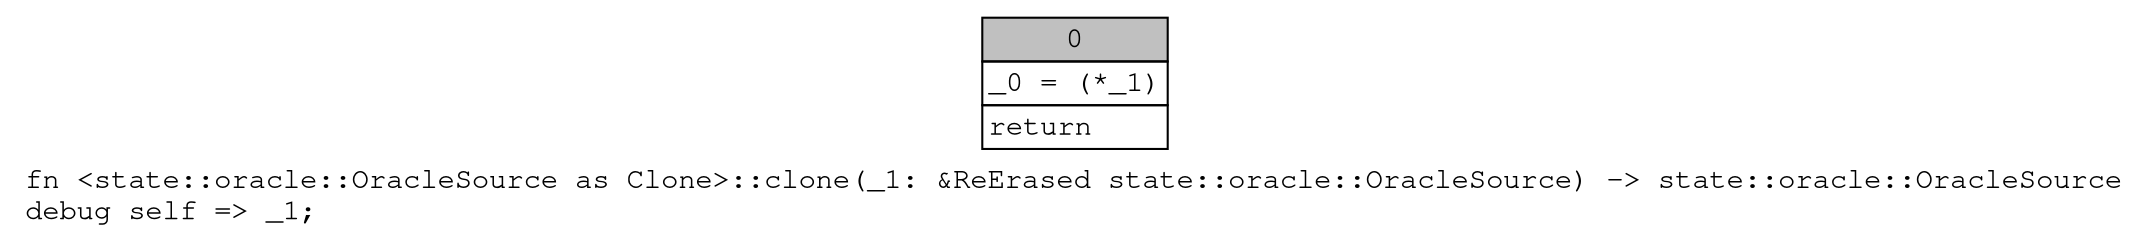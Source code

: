 digraph Mir_0_16725 {
    graph [fontname="Courier, monospace"];
    node [fontname="Courier, monospace"];
    edge [fontname="Courier, monospace"];
    label=<fn &lt;state::oracle::OracleSource as Clone&gt;::clone(_1: &amp;ReErased state::oracle::OracleSource) -&gt; state::oracle::OracleSource<br align="left"/>debug self =&gt; _1;<br align="left"/>>;
    bb0__0_16725 [shape="none", label=<<table border="0" cellborder="1" cellspacing="0"><tr><td bgcolor="gray" align="center" colspan="1">0</td></tr><tr><td align="left" balign="left">_0 = (*_1)<br/></td></tr><tr><td align="left">return</td></tr></table>>];
}

